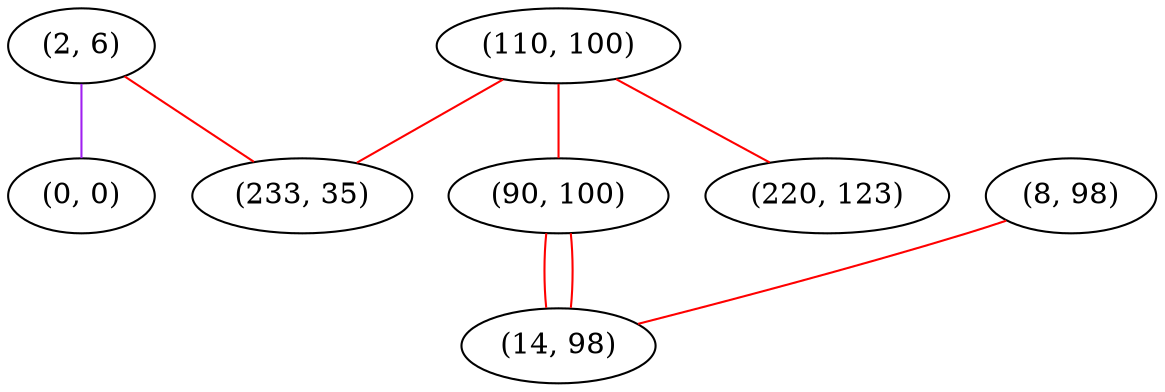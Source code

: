 graph "" {
"(2, 6)";
"(8, 98)";
"(110, 100)";
"(233, 35)";
"(0, 0)";
"(90, 100)";
"(220, 123)";
"(14, 98)";
"(2, 6)" -- "(233, 35)"  [color=red, key=0, weight=1];
"(2, 6)" -- "(0, 0)"  [color=purple, key=0, weight=4];
"(8, 98)" -- "(14, 98)"  [color=red, key=0, weight=1];
"(110, 100)" -- "(233, 35)"  [color=red, key=0, weight=1];
"(110, 100)" -- "(90, 100)"  [color=red, key=0, weight=1];
"(110, 100)" -- "(220, 123)"  [color=red, key=0, weight=1];
"(90, 100)" -- "(14, 98)"  [color=red, key=0, weight=1];
"(90, 100)" -- "(14, 98)"  [color=red, key=1, weight=1];
}
